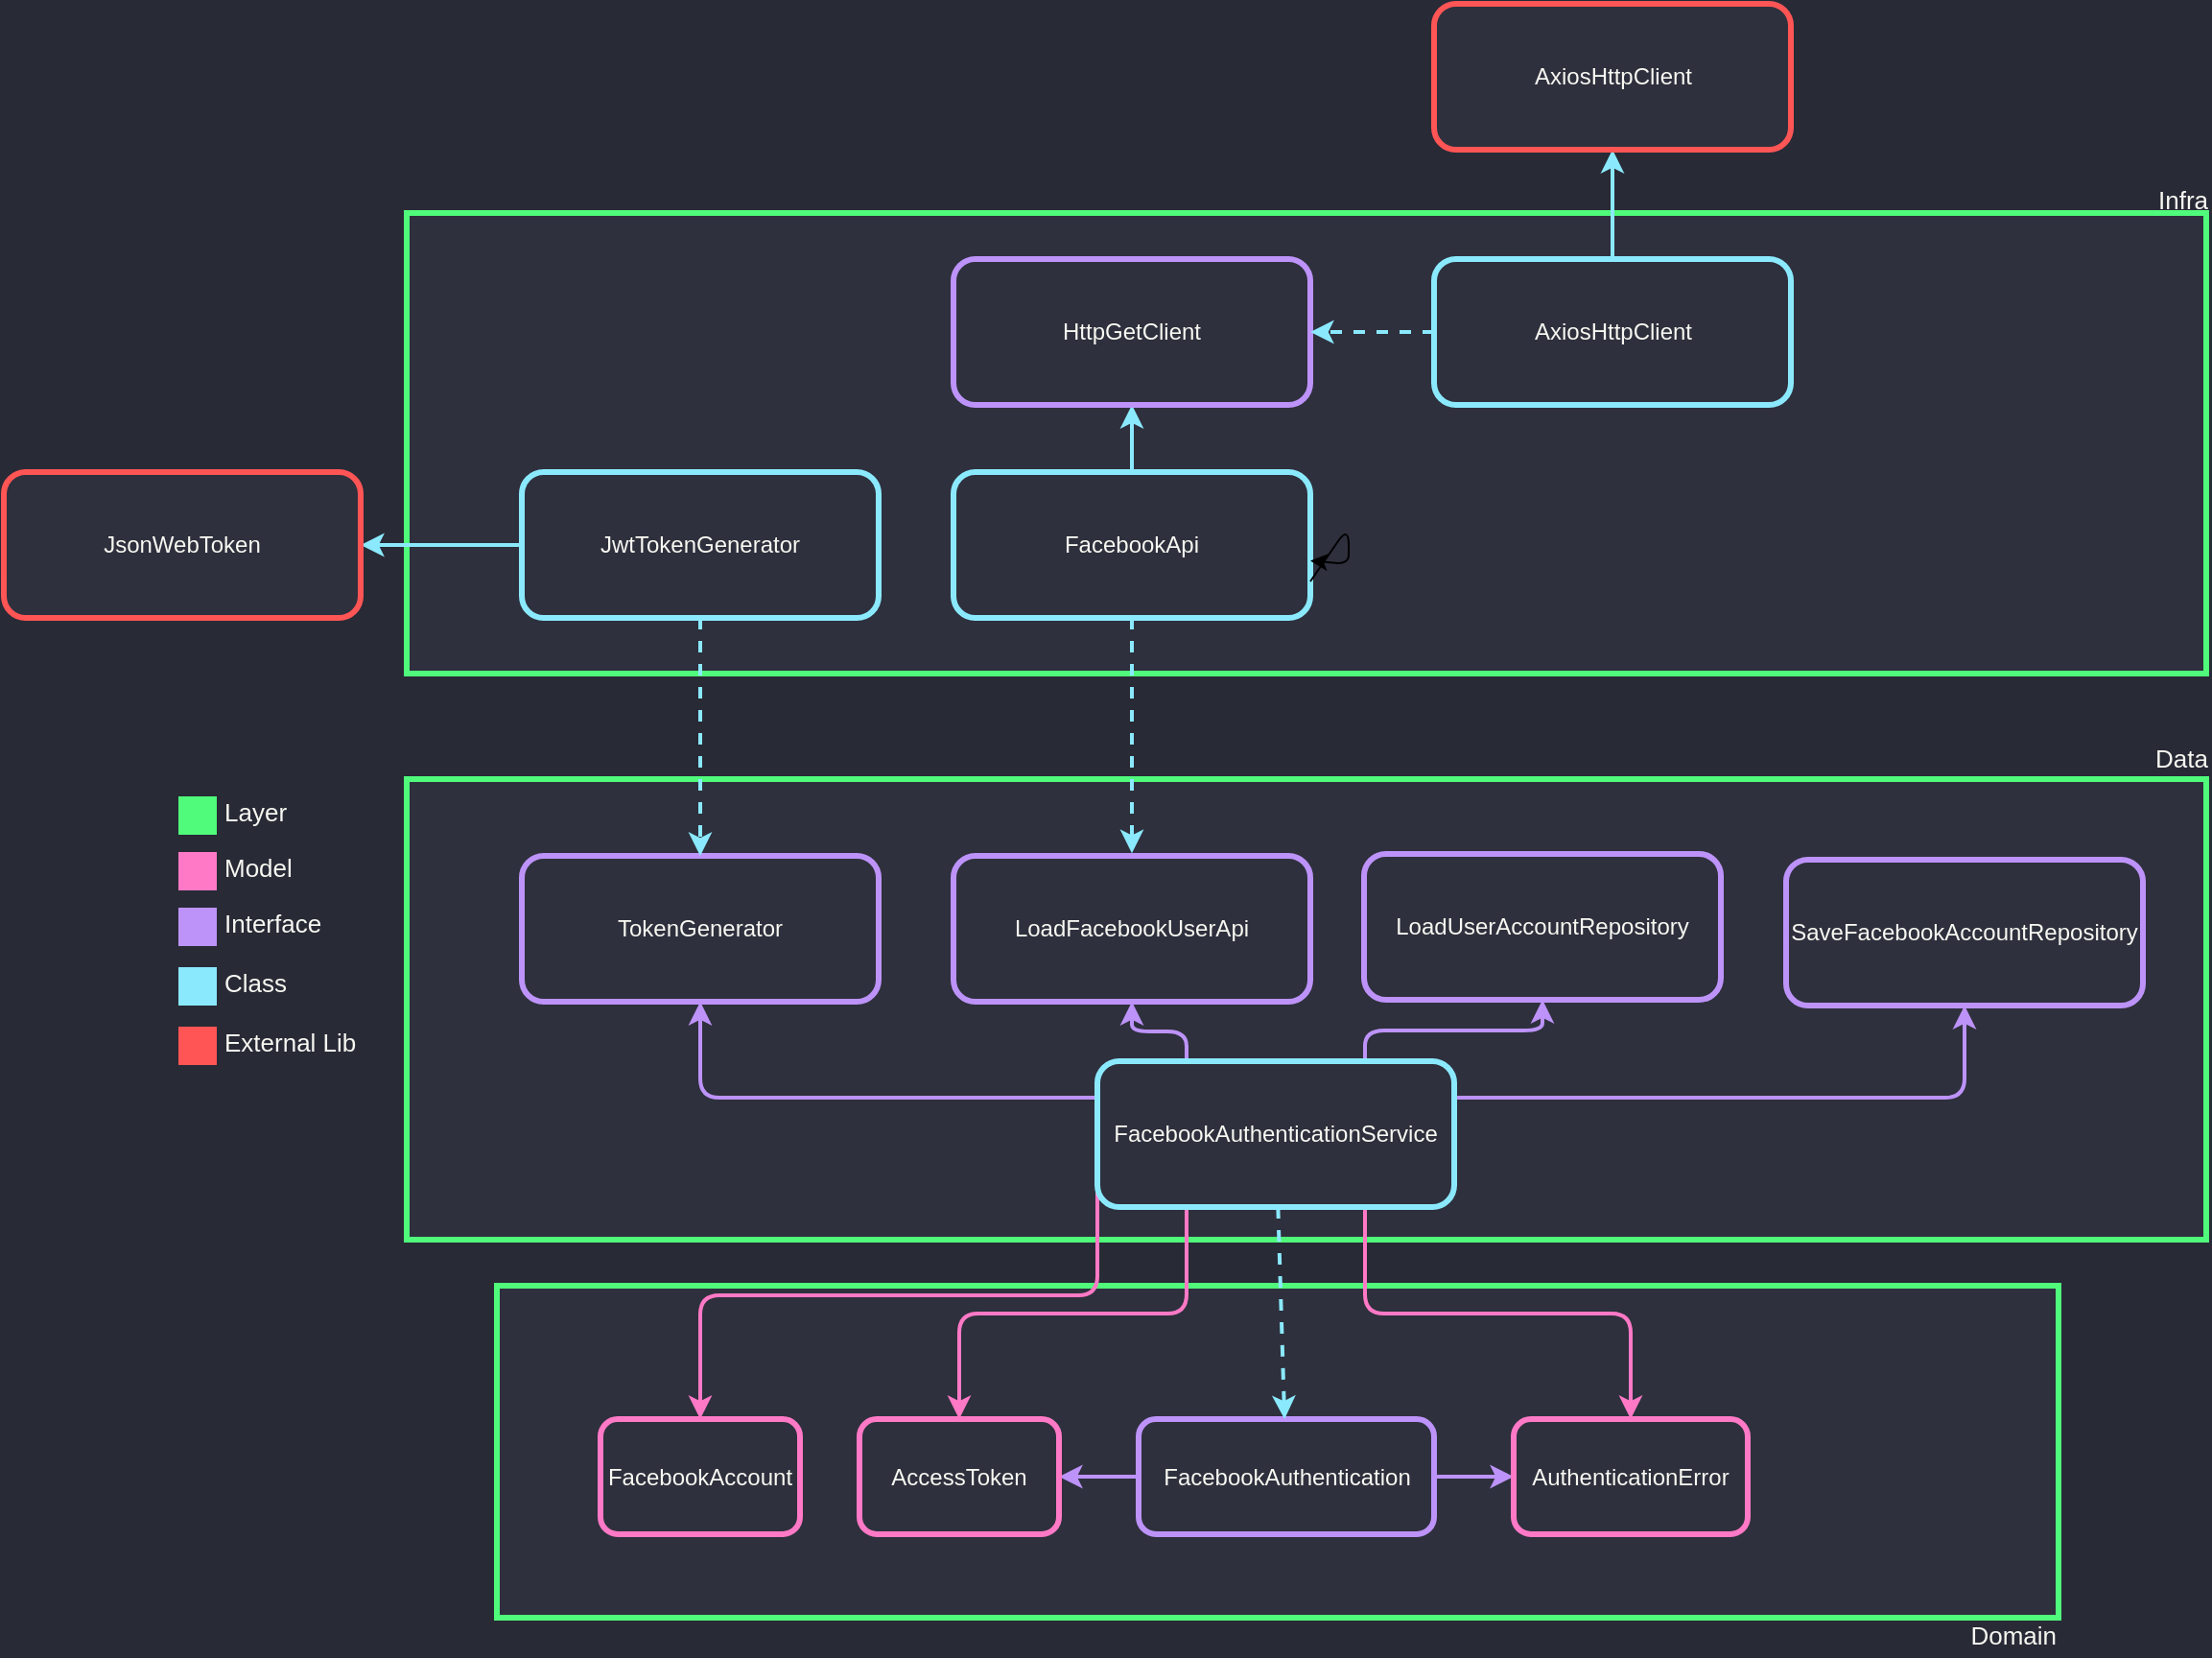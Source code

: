 <mxfile pages="1">
    <diagram id="xk0LYboaFIT9QmwzVqD-" name="Page-1">
        <mxGraphModel dx="2164" dy="1839" grid="0" gridSize="10" guides="1" tooltips="1" connect="1" arrows="1" fold="1" page="1" pageScale="1" pageWidth="827" pageHeight="1169" background="#282A36" math="0" shadow="0">
            <root>
                <mxCell id="0"/>
                <mxCell id="1" parent="0"/>
                <mxCell id="18" style="edgeStyle=orthogonalEdgeStyle;rounded=0;orthogonalLoop=1;jettySize=auto;html=1;exitX=0;exitY=0.5;exitDx=0;exitDy=0;entryX=1;entryY=0.5;entryDx=0;entryDy=0;fontSize=13;fontColor=#F8F8F2;strokeWidth=2;strokeColor=#BD93F9;" parent="1" source="20" target="22" edge="1">
                    <mxGeometry relative="1" as="geometry"/>
                </mxCell>
                <mxCell id="19" style="edgeStyle=orthogonalEdgeStyle;rounded=0;orthogonalLoop=1;jettySize=auto;html=1;exitX=1;exitY=0.5;exitDx=0;exitDy=0;entryX=0;entryY=0.5;entryDx=0;entryDy=0;strokeColor=#BD93F9;strokeWidth=2;fontSize=13;fontColor=#F8F8F2;" parent="1" source="20" target="23" edge="1">
                    <mxGeometry relative="1" as="geometry"/>
                </mxCell>
                <mxCell id="20" value="FacebookAuthentication" style="rounded=1;whiteSpace=wrap;html=1;strokeColor=#BD93F9;fillColor=#2E303D;strokeWidth=3;fontColor=#F8F8F2;" parent="1" vertex="1">
                    <mxGeometry x="-59.5" y="159.5" width="154" height="60" as="geometry"/>
                </mxCell>
                <mxCell id="21" value="Domain" style="text;html=1;resizable=0;points=[];autosize=1;align=right;verticalAlign=bottom;spacingTop=-4;fontColor=#F8F8F2;fontSize=13;" parent="1" vertex="1">
                    <mxGeometry x="369" y="269" width="51" height="14" as="geometry"/>
                </mxCell>
                <mxCell id="22" value="AccessToken" style="rounded=1;whiteSpace=wrap;html=1;strokeColor=#FF79C6;fillColor=#2E303D;strokeWidth=3;fontColor=#F8F8F2;" parent="1" vertex="1">
                    <mxGeometry x="-205" y="159.5" width="104" height="60" as="geometry"/>
                </mxCell>
                <mxCell id="23" value="AuthenticationError" style="rounded=1;whiteSpace=wrap;html=1;strokeColor=#FF79C6;fillColor=#2E303D;strokeWidth=3;fontColor=#F8F8F2;" parent="1" vertex="1">
                    <mxGeometry x="136" y="159.5" width="122" height="60" as="geometry"/>
                </mxCell>
                <mxCell id="42" value="UserAccount" style="rounded=1;whiteSpace=wrap;html=1;strokeColor=#FF79C6;fillColor=#2E303D;strokeWidth=3;fontColor=#F8F8F2;" parent="1" vertex="1">
                    <mxGeometry x="-350.5" y="159.5" width="104" height="60" as="geometry"/>
                </mxCell>
                <mxCell id="69" value="" style="rounded=0;whiteSpace=wrap;html=1;strokeColor=none;strokeWidth=3;fillColor=#FF79C6;fontSize=13;fontColor=#F8F8F2;align=right;" parent="1" vertex="1">
                    <mxGeometry x="-560" y="-136" width="20" height="20" as="geometry"/>
                </mxCell>
                <mxCell id="70" value="Model" style="text;html=1;resizable=0;points=[];autosize=1;align=left;verticalAlign=middle;spacingTop=-4;fontSize=13;fontColor=#F8F8F2;" parent="1" vertex="1">
                    <mxGeometry x="-538" y="-134" width="45" height="16" as="geometry"/>
                </mxCell>
                <mxCell id="71" value="" style="rounded=0;whiteSpace=wrap;html=1;strokeColor=none;strokeWidth=3;fillColor=#BD93F9;fontSize=13;fontColor=#F8F8F2;align=right;" parent="1" vertex="1">
                    <mxGeometry x="-560" y="-107" width="20" height="20" as="geometry"/>
                </mxCell>
                <mxCell id="72" value="Interface" style="text;html=1;resizable=0;points=[];autosize=1;align=left;verticalAlign=middle;spacingTop=-4;fontSize=13;fontColor=#F8F8F2;" parent="1" vertex="1">
                    <mxGeometry x="-538" y="-105" width="61" height="16" as="geometry"/>
                </mxCell>
                <mxCell id="73" value="" style="rounded=0;whiteSpace=wrap;html=1;strokeColor=none;strokeWidth=3;fillColor=#8BE9FD;fontSize=13;fontColor=#F8F8F2;align=right;" parent="1" vertex="1">
                    <mxGeometry x="-560" y="-76" width="20" height="20" as="geometry"/>
                </mxCell>
                <mxCell id="74" value="Class" style="text;html=1;resizable=0;points=[];autosize=1;align=left;verticalAlign=middle;spacingTop=-4;fontSize=13;fontColor=#F8F8F2;" parent="1" vertex="1">
                    <mxGeometry x="-538" y="-74" width="43" height="16" as="geometry"/>
                </mxCell>
                <mxCell id="75" value="" style="rounded=0;whiteSpace=wrap;html=1;strokeColor=none;strokeWidth=3;fillColor=#50FA7B;fontSize=13;fontColor=#F8F8F2;align=right;" parent="1" vertex="1">
                    <mxGeometry x="-560" y="-165" width="20" height="20" as="geometry"/>
                </mxCell>
                <mxCell id="76" value="Layer" style="text;html=1;resizable=0;points=[];autosize=1;align=left;verticalAlign=middle;spacingTop=-4;fontSize=13;fontColor=#F8F8F2;" parent="1" vertex="1">
                    <mxGeometry x="-538" y="-163" width="43" height="16" as="geometry"/>
                </mxCell>
                <mxCell id="77" value="" style="rounded=0;whiteSpace=wrap;html=1;strokeColor=#50FA7B;strokeWidth=3;fillColor=#2E303D;fontColor=#F8F8F2;" parent="1" vertex="1">
                    <mxGeometry x="-394" y="90" width="814" height="173" as="geometry"/>
                </mxCell>
                <mxCell id="78" style="edgeStyle=orthogonalEdgeStyle;rounded=0;orthogonalLoop=1;jettySize=auto;html=1;exitX=0;exitY=0.5;exitDx=0;exitDy=0;entryX=1;entryY=0.5;entryDx=0;entryDy=0;fontSize=13;fontColor=#F8F8F2;strokeWidth=2;strokeColor=#BD93F9;" parent="1" source="80" target="82" edge="1">
                    <mxGeometry relative="1" as="geometry"/>
                </mxCell>
                <mxCell id="79" style="edgeStyle=orthogonalEdgeStyle;rounded=0;orthogonalLoop=1;jettySize=auto;html=1;exitX=1;exitY=0.5;exitDx=0;exitDy=0;entryX=0;entryY=0.5;entryDx=0;entryDy=0;strokeColor=#BD93F9;strokeWidth=2;fontSize=13;fontColor=#F8F8F2;" parent="1" source="80" target="83" edge="1">
                    <mxGeometry relative="1" as="geometry"/>
                </mxCell>
                <mxCell id="80" value="FacebookAuthentication" style="rounded=1;whiteSpace=wrap;html=1;strokeColor=#BD93F9;fillColor=#2E303D;strokeWidth=3;fontColor=#F8F8F2;" parent="1" vertex="1">
                    <mxGeometry x="-59.5" y="159.5" width="154" height="60" as="geometry"/>
                </mxCell>
                <mxCell id="81" value="Data&lt;br&gt;" style="text;html=1;resizable=0;points=[];autosize=1;align=right;verticalAlign=bottom;spacingTop=-4;fontColor=#F8F8F2;fontSize=13;" parent="1" vertex="1">
                    <mxGeometry x="369" y="-138" width="45" height="22" as="geometry"/>
                </mxCell>
                <mxCell id="82" value="AccessToken" style="rounded=1;whiteSpace=wrap;html=1;strokeColor=#FF79C6;fillColor=#2E303D;strokeWidth=3;fontColor=#F8F8F2;" parent="1" vertex="1">
                    <mxGeometry x="-205" y="159.5" width="104" height="60" as="geometry"/>
                </mxCell>
                <mxCell id="83" value="AuthenticationError" style="rounded=1;whiteSpace=wrap;html=1;strokeColor=#FF79C6;fillColor=#2E303D;strokeWidth=3;fontColor=#F8F8F2;" parent="1" vertex="1">
                    <mxGeometry x="136" y="159.5" width="122" height="60" as="geometry"/>
                </mxCell>
                <mxCell id="113" value="" style="rounded=0;whiteSpace=wrap;html=1;strokeColor=none;strokeWidth=3;fillColor=#FF5555;fontSize=13;fontColor=#F8F8F2;align=right;" parent="1" vertex="1">
                    <mxGeometry x="-560" y="-45" width="20" height="20" as="geometry"/>
                </mxCell>
                <mxCell id="114" value="External Lib" style="text;html=1;resizable=0;points=[];autosize=1;align=left;verticalAlign=middle;spacingTop=-4;fontSize=13;fontColor=#F8F8F2;" parent="1" vertex="1">
                    <mxGeometry x="-538" y="-43" width="79" height="16" as="geometry"/>
                </mxCell>
                <mxCell id="116" value="" style="rounded=0;whiteSpace=wrap;html=1;strokeColor=#50FA7B;strokeWidth=3;fillColor=#2E303D;fontColor=#F8F8F2;" parent="1" vertex="1">
                    <mxGeometry x="-441" y="-174" width="938" height="240" as="geometry"/>
                </mxCell>
                <mxCell id="120" style="edgeStyle=none;html=1;dashed=1;strokeWidth=2;strokeColor=#8be9fd;" parent="1" source="117" target="80" edge="1">
                    <mxGeometry relative="1" as="geometry"/>
                </mxCell>
                <mxCell id="128" style="edgeStyle=orthogonalEdgeStyle;html=1;strokeColor=#bd93f9;strokeWidth=2;exitX=0;exitY=0.25;exitDx=0;exitDy=0;" parent="1" source="117" target="122" edge="1">
                    <mxGeometry relative="1" as="geometry"/>
                </mxCell>
                <mxCell id="129" value="" style="edgeStyle=orthogonalEdgeStyle;html=1;strokeColor=#bd93f9;strokeWidth=2;exitX=0.25;exitY=0;exitDx=0;exitDy=0;" parent="1" source="117" target="123" edge="1">
                    <mxGeometry relative="1" as="geometry"/>
                </mxCell>
                <mxCell id="130" style="edgeStyle=orthogonalEdgeStyle;html=1;strokeColor=#bd93f9;strokeWidth=2;exitX=0.75;exitY=0;exitDx=0;exitDy=0;" parent="1" source="117" target="124" edge="1">
                    <mxGeometry relative="1" as="geometry"/>
                </mxCell>
                <mxCell id="131" style="edgeStyle=orthogonalEdgeStyle;html=1;strokeColor=#bd93f9;strokeWidth=2;exitX=1;exitY=0.25;exitDx=0;exitDy=0;" parent="1" source="117" target="125" edge="1">
                    <mxGeometry relative="1" as="geometry"/>
                </mxCell>
                <mxCell id="133" style="edgeStyle=elbowEdgeStyle;html=1;entryX=0.5;entryY=0;entryDx=0;entryDy=0;strokeColor=#ff79c6;strokeWidth=2;elbow=vertical;exitX=0.75;exitY=1;exitDx=0;exitDy=0;" parent="1" source="117" target="83" edge="1">
                    <mxGeometry relative="1" as="geometry"/>
                </mxCell>
                <mxCell id="134" style="edgeStyle=elbowEdgeStyle;elbow=vertical;html=1;exitX=0;exitY=0.75;exitDx=0;exitDy=0;strokeColor=#ff79c6;strokeWidth=2;" parent="1" source="117" target="132" edge="1">
                    <mxGeometry relative="1" as="geometry"/>
                </mxCell>
                <mxCell id="135" style="edgeStyle=elbowEdgeStyle;elbow=vertical;html=1;exitX=0.25;exitY=1;exitDx=0;exitDy=0;strokeColor=#ff79c6;strokeWidth=2;" parent="1" source="117" target="82" edge="1">
                    <mxGeometry relative="1" as="geometry"/>
                </mxCell>
                <mxCell id="117" value="FacebookAuthenticationService" style="rounded=1;whiteSpace=wrap;html=1;strokeColor=#8be9fd;fillColor=#2E303D;strokeWidth=3;fontColor=#F8F8F2;" parent="1" vertex="1">
                    <mxGeometry x="-81" y="-27" width="186" height="76" as="geometry"/>
                </mxCell>
                <mxCell id="122" value="TokenGenerator" style="rounded=1;whiteSpace=wrap;html=1;strokeColor=#bd93f9;fillColor=#2E303D;strokeWidth=3;fontColor=#F8F8F2;" parent="1" vertex="1">
                    <mxGeometry x="-381" y="-134" width="186" height="76" as="geometry"/>
                </mxCell>
                <mxCell id="123" value="LoadFacebookUserApi" style="rounded=1;whiteSpace=wrap;html=1;strokeColor=#bd93f9;fillColor=#2E303D;strokeWidth=3;fontColor=#F8F8F2;" parent="1" vertex="1">
                    <mxGeometry x="-156" y="-134" width="186" height="76" as="geometry"/>
                </mxCell>
                <mxCell id="124" value="LoadUserAccountRepository" style="rounded=1;whiteSpace=wrap;html=1;strokeColor=#bd93f9;fillColor=#2E303D;strokeWidth=3;fontColor=#F8F8F2;" parent="1" vertex="1">
                    <mxGeometry x="58" y="-135" width="186" height="76" as="geometry"/>
                </mxCell>
                <mxCell id="125" value="SaveFacebookAccountRepository" style="rounded=1;whiteSpace=wrap;html=1;strokeColor=#bd93f9;fillColor=#2E303D;strokeWidth=3;fontColor=#F8F8F2;" parent="1" vertex="1">
                    <mxGeometry x="278" y="-132" width="186" height="76" as="geometry"/>
                </mxCell>
                <mxCell id="132" value="FacebookAccount" style="rounded=1;whiteSpace=wrap;html=1;strokeColor=#FF79C6;fillColor=#2E303D;strokeWidth=3;fontColor=#F8F8F2;" parent="1" vertex="1">
                    <mxGeometry x="-340" y="159.5" width="104" height="60" as="geometry"/>
                </mxCell>
                <mxCell id="137" value="" style="rounded=0;whiteSpace=wrap;html=1;strokeColor=#50FA7B;strokeWidth=3;fillColor=#2E303D;fontColor=#F8F8F2;" parent="1" vertex="1">
                    <mxGeometry x="-441" y="-469" width="938" height="240" as="geometry"/>
                </mxCell>
                <mxCell id="138" value="Data" style="text;html=1;resizable=0;points=[];autosize=1;align=right;verticalAlign=bottom;spacingTop=-4;fontColor=#F8F8F2;fontSize=13;" parent="1" vertex="1">
                    <mxGeometry x="454" y="-196" width="45" height="22" as="geometry"/>
                </mxCell>
                <mxCell id="139" value="Infra" style="text;html=1;resizable=0;points=[];autosize=1;align=right;verticalAlign=bottom;spacingTop=-4;fontColor=#F8F8F2;fontSize=13;" parent="1" vertex="1">
                    <mxGeometry x="455" y="-487" width="44" height="22" as="geometry"/>
                </mxCell>
                <mxCell id="142" style="edgeStyle=none;html=1;dashed=1;strokeColor=none;strokeWidth=2;dashPattern=8 8;" parent="1" source="140" target="123" edge="1">
                    <mxGeometry relative="1" as="geometry"/>
                </mxCell>
                <mxCell id="143" style="edgeStyle=none;html=1;dashed=1;strokeWidth=2;strokeColor=#8be9fd;" parent="1" source="140" edge="1">
                    <mxGeometry relative="1" as="geometry">
                        <mxPoint x="-63" y="-135.375" as="targetPoint"/>
                    </mxGeometry>
                </mxCell>
                <mxCell id="145" style="edgeStyle=none;html=1;entryX=0.5;entryY=1;entryDx=0;entryDy=0;strokeColor=#8be9fd;strokeWidth=2;" parent="1" source="140" target="144" edge="1">
                    <mxGeometry relative="1" as="geometry"/>
                </mxCell>
                <mxCell id="140" value="FacebookApi&lt;br&gt;" style="rounded=1;whiteSpace=wrap;html=1;strokeColor=#8be9fd;fillColor=#2E303D;strokeWidth=3;fontColor=#F8F8F2;" parent="1" vertex="1">
                    <mxGeometry x="-156" y="-334" width="186" height="76" as="geometry"/>
                </mxCell>
                <mxCell id="141" style="edgeStyle=none;html=1;exitX=1;exitY=0.75;exitDx=0;exitDy=0;" parent="1" source="140" target="140" edge="1">
                    <mxGeometry relative="1" as="geometry"/>
                </mxCell>
                <mxCell id="144" value="HttpGetClient" style="rounded=1;whiteSpace=wrap;html=1;strokeColor=#bd93f9;fillColor=#2E303D;strokeWidth=3;fontColor=#F8F8F2;" parent="1" vertex="1">
                    <mxGeometry x="-156" y="-445" width="186" height="76" as="geometry"/>
                </mxCell>
                <mxCell id="147" style="edgeStyle=none;html=1;dashed=1;strokeColor=#8be9fd;strokeWidth=2;" edge="1" parent="1" source="146" target="144">
                    <mxGeometry relative="1" as="geometry"/>
                </mxCell>
                <mxCell id="149" style="edgeStyle=none;html=1;strokeColor=#8be9fd;strokeWidth=2;" edge="1" parent="1" source="146" target="148">
                    <mxGeometry relative="1" as="geometry"/>
                </mxCell>
                <mxCell id="146" value="AxiosHttpClient" style="rounded=1;whiteSpace=wrap;html=1;strokeColor=#8be9fd;fillColor=#2E303D;strokeWidth=3;fontColor=#F8F8F2;" vertex="1" parent="1">
                    <mxGeometry x="94.5" y="-445" width="186" height="76" as="geometry"/>
                </mxCell>
                <mxCell id="148" value="AxiosHttpClient" style="rounded=1;whiteSpace=wrap;html=1;strokeColor=#ff5555;fillColor=#2E303D;strokeWidth=3;fontColor=#F8F8F2;" vertex="1" parent="1">
                    <mxGeometry x="94.5" y="-578" width="186" height="76" as="geometry"/>
                </mxCell>
                <mxCell id="151" style="edgeStyle=none;html=1;strokeColor=#8be9fd;strokeWidth=2;dashed=1;" edge="1" parent="1" source="150" target="122">
                    <mxGeometry relative="1" as="geometry"/>
                </mxCell>
                <mxCell id="153" style="edgeStyle=none;html=1;strokeColor=#8be9fd;strokeWidth=2;" edge="1" parent="1" source="150" target="152">
                    <mxGeometry relative="1" as="geometry"/>
                </mxCell>
                <mxCell id="150" value="JwtTokenGenerator" style="rounded=1;whiteSpace=wrap;html=1;strokeColor=#8be9fd;fillColor=#2E303D;strokeWidth=3;fontColor=#F8F8F2;" vertex="1" parent="1">
                    <mxGeometry x="-381" y="-334" width="186" height="76" as="geometry"/>
                </mxCell>
                <mxCell id="152" value="JsonWebToken" style="rounded=1;whiteSpace=wrap;html=1;strokeColor=#ff5555;fillColor=#2E303D;strokeWidth=3;fontColor=#F8F8F2;" vertex="1" parent="1">
                    <mxGeometry x="-651" y="-334" width="186" height="76" as="geometry"/>
                </mxCell>
            </root>
        </mxGraphModel>
    </diagram>
</mxfile>
